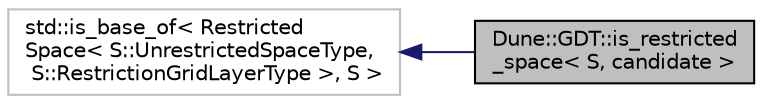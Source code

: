 digraph "Dune::GDT::is_restricted_space&lt; S, candidate &gt;"
{
  edge [fontname="Helvetica",fontsize="10",labelfontname="Helvetica",labelfontsize="10"];
  node [fontname="Helvetica",fontsize="10",shape=record];
  rankdir="LR";
  Node1 [label="Dune::GDT::is_restricted\l_space\< S, candidate \>",height=0.2,width=0.4,color="black", fillcolor="grey75", style="filled", fontcolor="black"];
  Node2 -> Node1 [dir="back",color="midnightblue",fontsize="10",style="solid",fontname="Helvetica"];
  Node2 [label="std::is_base_of\< Restricted\lSpace\< S::UnrestrictedSpaceType,\l S::RestrictionGridLayerType \>, S \>",height=0.2,width=0.4,color="grey75", fillcolor="white", style="filled"];
}
